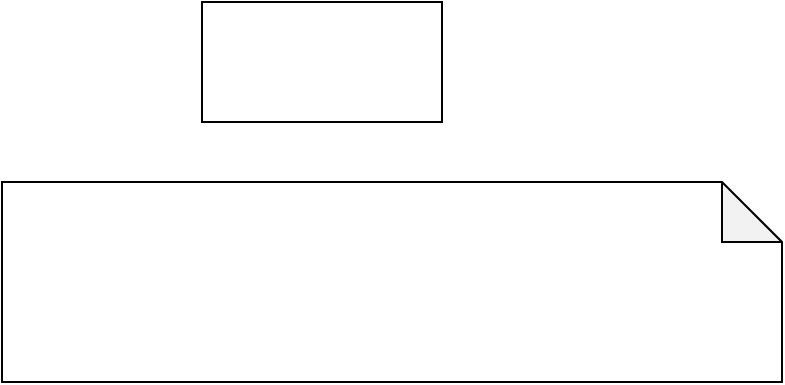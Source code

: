 <mxfile version="24.0.1" type="github">
  <diagram name="第 1 页" id="EaIdcYtFkuJXQmLqX7v6">
    <mxGraphModel dx="1434" dy="866" grid="1" gridSize="10" guides="1" tooltips="1" connect="1" arrows="1" fold="1" page="1" pageScale="1" pageWidth="827" pageHeight="1169" math="0" shadow="0">
      <root>
        <mxCell id="0" />
        <mxCell id="1" parent="0" />
        <mxCell id="1D8dj2t4T1v1-IPtZ5HA-1" value="" style="rounded=0;whiteSpace=wrap;html=1;" vertex="1" parent="1">
          <mxGeometry x="160" y="300" width="120" height="60" as="geometry" />
        </mxCell>
        <mxCell id="1D8dj2t4T1v1-IPtZ5HA-2" value="" style="shape=note;whiteSpace=wrap;html=1;backgroundOutline=1;darkOpacity=0.05;" vertex="1" parent="1">
          <mxGeometry x="60" y="390" width="390" height="100" as="geometry" />
        </mxCell>
      </root>
    </mxGraphModel>
  </diagram>
</mxfile>
